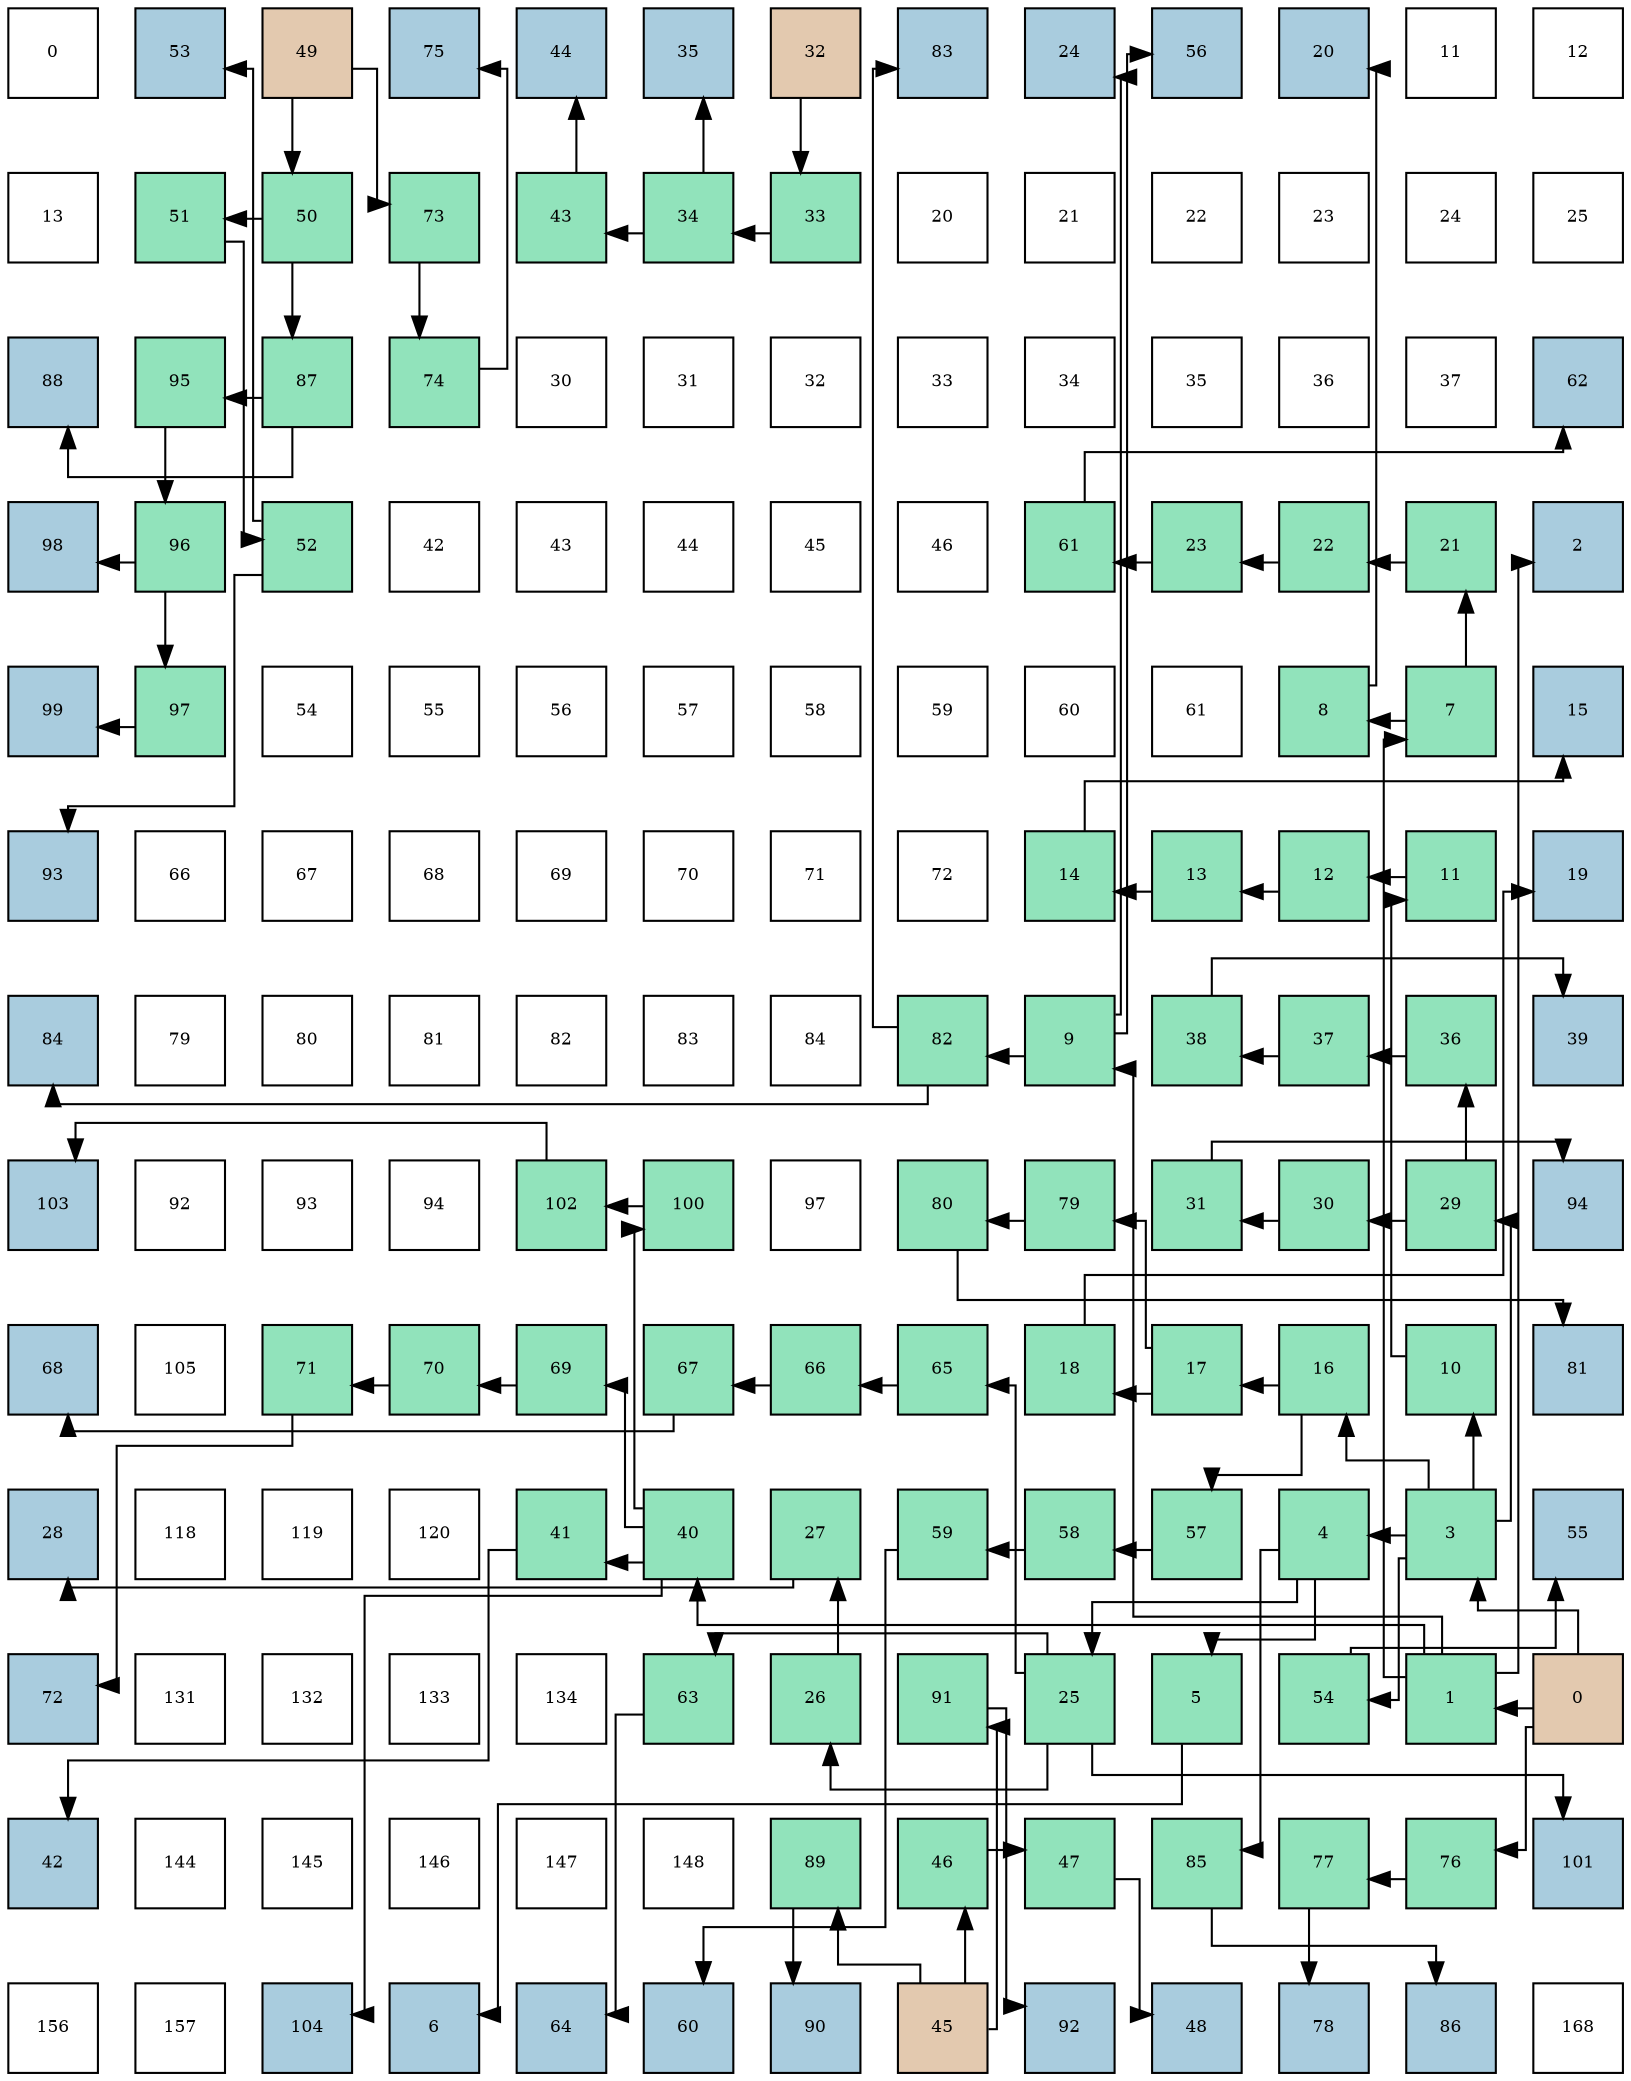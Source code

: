digraph layout{
 rankdir=TB;
 splines=ortho;
 node [style=filled shape=square fixedsize=true width=0.6];
0[label="0", fontsize=8, fillcolor="#ffffff"];
1[label="53", fontsize=8, fillcolor="#a9ccde"];
2[label="49", fontsize=8, fillcolor="#e3c9af"];
3[label="75", fontsize=8, fillcolor="#a9ccde"];
4[label="44", fontsize=8, fillcolor="#a9ccde"];
5[label="35", fontsize=8, fillcolor="#a9ccde"];
6[label="32", fontsize=8, fillcolor="#e3c9af"];
7[label="83", fontsize=8, fillcolor="#a9ccde"];
8[label="24", fontsize=8, fillcolor="#a9ccde"];
9[label="56", fontsize=8, fillcolor="#a9ccde"];
10[label="20", fontsize=8, fillcolor="#a9ccde"];
11[label="11", fontsize=8, fillcolor="#ffffff"];
12[label="12", fontsize=8, fillcolor="#ffffff"];
13[label="13", fontsize=8, fillcolor="#ffffff"];
14[label="51", fontsize=8, fillcolor="#91e3bb"];
15[label="50", fontsize=8, fillcolor="#91e3bb"];
16[label="73", fontsize=8, fillcolor="#91e3bb"];
17[label="43", fontsize=8, fillcolor="#91e3bb"];
18[label="34", fontsize=8, fillcolor="#91e3bb"];
19[label="33", fontsize=8, fillcolor="#91e3bb"];
20[label="20", fontsize=8, fillcolor="#ffffff"];
21[label="21", fontsize=8, fillcolor="#ffffff"];
22[label="22", fontsize=8, fillcolor="#ffffff"];
23[label="23", fontsize=8, fillcolor="#ffffff"];
24[label="24", fontsize=8, fillcolor="#ffffff"];
25[label="25", fontsize=8, fillcolor="#ffffff"];
26[label="88", fontsize=8, fillcolor="#a9ccde"];
27[label="95", fontsize=8, fillcolor="#91e3bb"];
28[label="87", fontsize=8, fillcolor="#91e3bb"];
29[label="74", fontsize=8, fillcolor="#91e3bb"];
30[label="30", fontsize=8, fillcolor="#ffffff"];
31[label="31", fontsize=8, fillcolor="#ffffff"];
32[label="32", fontsize=8, fillcolor="#ffffff"];
33[label="33", fontsize=8, fillcolor="#ffffff"];
34[label="34", fontsize=8, fillcolor="#ffffff"];
35[label="35", fontsize=8, fillcolor="#ffffff"];
36[label="36", fontsize=8, fillcolor="#ffffff"];
37[label="37", fontsize=8, fillcolor="#ffffff"];
38[label="62", fontsize=8, fillcolor="#a9ccde"];
39[label="98", fontsize=8, fillcolor="#a9ccde"];
40[label="96", fontsize=8, fillcolor="#91e3bb"];
41[label="52", fontsize=8, fillcolor="#91e3bb"];
42[label="42", fontsize=8, fillcolor="#ffffff"];
43[label="43", fontsize=8, fillcolor="#ffffff"];
44[label="44", fontsize=8, fillcolor="#ffffff"];
45[label="45", fontsize=8, fillcolor="#ffffff"];
46[label="46", fontsize=8, fillcolor="#ffffff"];
47[label="61", fontsize=8, fillcolor="#91e3bb"];
48[label="23", fontsize=8, fillcolor="#91e3bb"];
49[label="22", fontsize=8, fillcolor="#91e3bb"];
50[label="21", fontsize=8, fillcolor="#91e3bb"];
51[label="2", fontsize=8, fillcolor="#a9ccde"];
52[label="99", fontsize=8, fillcolor="#a9ccde"];
53[label="97", fontsize=8, fillcolor="#91e3bb"];
54[label="54", fontsize=8, fillcolor="#ffffff"];
55[label="55", fontsize=8, fillcolor="#ffffff"];
56[label="56", fontsize=8, fillcolor="#ffffff"];
57[label="57", fontsize=8, fillcolor="#ffffff"];
58[label="58", fontsize=8, fillcolor="#ffffff"];
59[label="59", fontsize=8, fillcolor="#ffffff"];
60[label="60", fontsize=8, fillcolor="#ffffff"];
61[label="61", fontsize=8, fillcolor="#ffffff"];
62[label="8", fontsize=8, fillcolor="#91e3bb"];
63[label="7", fontsize=8, fillcolor="#91e3bb"];
64[label="15", fontsize=8, fillcolor="#a9ccde"];
65[label="93", fontsize=8, fillcolor="#a9ccde"];
66[label="66", fontsize=8, fillcolor="#ffffff"];
67[label="67", fontsize=8, fillcolor="#ffffff"];
68[label="68", fontsize=8, fillcolor="#ffffff"];
69[label="69", fontsize=8, fillcolor="#ffffff"];
70[label="70", fontsize=8, fillcolor="#ffffff"];
71[label="71", fontsize=8, fillcolor="#ffffff"];
72[label="72", fontsize=8, fillcolor="#ffffff"];
73[label="14", fontsize=8, fillcolor="#91e3bb"];
74[label="13", fontsize=8, fillcolor="#91e3bb"];
75[label="12", fontsize=8, fillcolor="#91e3bb"];
76[label="11", fontsize=8, fillcolor="#91e3bb"];
77[label="19", fontsize=8, fillcolor="#a9ccde"];
78[label="84", fontsize=8, fillcolor="#a9ccde"];
79[label="79", fontsize=8, fillcolor="#ffffff"];
80[label="80", fontsize=8, fillcolor="#ffffff"];
81[label="81", fontsize=8, fillcolor="#ffffff"];
82[label="82", fontsize=8, fillcolor="#ffffff"];
83[label="83", fontsize=8, fillcolor="#ffffff"];
84[label="84", fontsize=8, fillcolor="#ffffff"];
85[label="82", fontsize=8, fillcolor="#91e3bb"];
86[label="9", fontsize=8, fillcolor="#91e3bb"];
87[label="38", fontsize=8, fillcolor="#91e3bb"];
88[label="37", fontsize=8, fillcolor="#91e3bb"];
89[label="36", fontsize=8, fillcolor="#91e3bb"];
90[label="39", fontsize=8, fillcolor="#a9ccde"];
91[label="103", fontsize=8, fillcolor="#a9ccde"];
92[label="92", fontsize=8, fillcolor="#ffffff"];
93[label="93", fontsize=8, fillcolor="#ffffff"];
94[label="94", fontsize=8, fillcolor="#ffffff"];
95[label="102", fontsize=8, fillcolor="#91e3bb"];
96[label="100", fontsize=8, fillcolor="#91e3bb"];
97[label="97", fontsize=8, fillcolor="#ffffff"];
98[label="80", fontsize=8, fillcolor="#91e3bb"];
99[label="79", fontsize=8, fillcolor="#91e3bb"];
100[label="31", fontsize=8, fillcolor="#91e3bb"];
101[label="30", fontsize=8, fillcolor="#91e3bb"];
102[label="29", fontsize=8, fillcolor="#91e3bb"];
103[label="94", fontsize=8, fillcolor="#a9ccde"];
104[label="68", fontsize=8, fillcolor="#a9ccde"];
105[label="105", fontsize=8, fillcolor="#ffffff"];
106[label="71", fontsize=8, fillcolor="#91e3bb"];
107[label="70", fontsize=8, fillcolor="#91e3bb"];
108[label="69", fontsize=8, fillcolor="#91e3bb"];
109[label="67", fontsize=8, fillcolor="#91e3bb"];
110[label="66", fontsize=8, fillcolor="#91e3bb"];
111[label="65", fontsize=8, fillcolor="#91e3bb"];
112[label="18", fontsize=8, fillcolor="#91e3bb"];
113[label="17", fontsize=8, fillcolor="#91e3bb"];
114[label="16", fontsize=8, fillcolor="#91e3bb"];
115[label="10", fontsize=8, fillcolor="#91e3bb"];
116[label="81", fontsize=8, fillcolor="#a9ccde"];
117[label="28", fontsize=8, fillcolor="#a9ccde"];
118[label="118", fontsize=8, fillcolor="#ffffff"];
119[label="119", fontsize=8, fillcolor="#ffffff"];
120[label="120", fontsize=8, fillcolor="#ffffff"];
121[label="41", fontsize=8, fillcolor="#91e3bb"];
122[label="40", fontsize=8, fillcolor="#91e3bb"];
123[label="27", fontsize=8, fillcolor="#91e3bb"];
124[label="59", fontsize=8, fillcolor="#91e3bb"];
125[label="58", fontsize=8, fillcolor="#91e3bb"];
126[label="57", fontsize=8, fillcolor="#91e3bb"];
127[label="4", fontsize=8, fillcolor="#91e3bb"];
128[label="3", fontsize=8, fillcolor="#91e3bb"];
129[label="55", fontsize=8, fillcolor="#a9ccde"];
130[label="72", fontsize=8, fillcolor="#a9ccde"];
131[label="131", fontsize=8, fillcolor="#ffffff"];
132[label="132", fontsize=8, fillcolor="#ffffff"];
133[label="133", fontsize=8, fillcolor="#ffffff"];
134[label="134", fontsize=8, fillcolor="#ffffff"];
135[label="63", fontsize=8, fillcolor="#91e3bb"];
136[label="26", fontsize=8, fillcolor="#91e3bb"];
137[label="91", fontsize=8, fillcolor="#91e3bb"];
138[label="25", fontsize=8, fillcolor="#91e3bb"];
139[label="5", fontsize=8, fillcolor="#91e3bb"];
140[label="54", fontsize=8, fillcolor="#91e3bb"];
141[label="1", fontsize=8, fillcolor="#91e3bb"];
142[label="0", fontsize=8, fillcolor="#e3c9af"];
143[label="42", fontsize=8, fillcolor="#a9ccde"];
144[label="144", fontsize=8, fillcolor="#ffffff"];
145[label="145", fontsize=8, fillcolor="#ffffff"];
146[label="146", fontsize=8, fillcolor="#ffffff"];
147[label="147", fontsize=8, fillcolor="#ffffff"];
148[label="148", fontsize=8, fillcolor="#ffffff"];
149[label="89", fontsize=8, fillcolor="#91e3bb"];
150[label="46", fontsize=8, fillcolor="#91e3bb"];
151[label="47", fontsize=8, fillcolor="#91e3bb"];
152[label="85", fontsize=8, fillcolor="#91e3bb"];
153[label="77", fontsize=8, fillcolor="#91e3bb"];
154[label="76", fontsize=8, fillcolor="#91e3bb"];
155[label="101", fontsize=8, fillcolor="#a9ccde"];
156[label="156", fontsize=8, fillcolor="#ffffff"];
157[label="157", fontsize=8, fillcolor="#ffffff"];
158[label="104", fontsize=8, fillcolor="#a9ccde"];
159[label="6", fontsize=8, fillcolor="#a9ccde"];
160[label="64", fontsize=8, fillcolor="#a9ccde"];
161[label="60", fontsize=8, fillcolor="#a9ccde"];
162[label="90", fontsize=8, fillcolor="#a9ccde"];
163[label="45", fontsize=8, fillcolor="#e3c9af"];
164[label="92", fontsize=8, fillcolor="#a9ccde"];
165[label="48", fontsize=8, fillcolor="#a9ccde"];
166[label="78", fontsize=8, fillcolor="#a9ccde"];
167[label="86", fontsize=8, fillcolor="#a9ccde"];
168[label="168", fontsize=8, fillcolor="#ffffff"];
edge [constraint=false, style=vis];142 -> 141;
142 -> 128;
142 -> 154;
141 -> 51;
141 -> 63;
141 -> 86;
141 -> 122;
128 -> 127;
128 -> 115;
128 -> 114;
128 -> 102;
128 -> 140;
127 -> 139;
127 -> 138;
127 -> 152;
139 -> 159;
63 -> 62;
63 -> 50;
62 -> 10;
86 -> 8;
86 -> 9;
86 -> 85;
115 -> 76;
76 -> 75;
75 -> 74;
74 -> 73;
73 -> 64;
114 -> 113;
114 -> 126;
113 -> 112;
113 -> 99;
112 -> 77;
50 -> 49;
49 -> 48;
48 -> 47;
138 -> 136;
138 -> 135;
138 -> 111;
138 -> 155;
136 -> 123;
123 -> 117;
102 -> 101;
102 -> 89;
101 -> 100;
100 -> 103;
6 -> 19;
19 -> 18;
18 -> 5;
18 -> 17;
89 -> 88;
88 -> 87;
87 -> 90;
122 -> 121;
122 -> 108;
122 -> 96;
122 -> 158;
121 -> 143;
17 -> 4;
163 -> 150;
163 -> 149;
163 -> 137;
150 -> 151;
151 -> 165;
2 -> 15;
2 -> 16;
15 -> 14;
15 -> 28;
14 -> 41;
41 -> 1;
41 -> 65;
140 -> 129;
126 -> 125;
125 -> 124;
124 -> 161;
47 -> 38;
135 -> 160;
111 -> 110;
110 -> 109;
109 -> 104;
108 -> 107;
107 -> 106;
106 -> 130;
16 -> 29;
29 -> 3;
154 -> 153;
153 -> 166;
99 -> 98;
98 -> 116;
85 -> 7;
85 -> 78;
152 -> 167;
28 -> 26;
28 -> 27;
149 -> 162;
137 -> 164;
27 -> 40;
40 -> 53;
40 -> 39;
53 -> 52;
96 -> 95;
95 -> 91;
edge [constraint=true, style=invis];
0 -> 13 -> 26 -> 39 -> 52 -> 65 -> 78 -> 91 -> 104 -> 117 -> 130 -> 143 -> 156;
1 -> 14 -> 27 -> 40 -> 53 -> 66 -> 79 -> 92 -> 105 -> 118 -> 131 -> 144 -> 157;
2 -> 15 -> 28 -> 41 -> 54 -> 67 -> 80 -> 93 -> 106 -> 119 -> 132 -> 145 -> 158;
3 -> 16 -> 29 -> 42 -> 55 -> 68 -> 81 -> 94 -> 107 -> 120 -> 133 -> 146 -> 159;
4 -> 17 -> 30 -> 43 -> 56 -> 69 -> 82 -> 95 -> 108 -> 121 -> 134 -> 147 -> 160;
5 -> 18 -> 31 -> 44 -> 57 -> 70 -> 83 -> 96 -> 109 -> 122 -> 135 -> 148 -> 161;
6 -> 19 -> 32 -> 45 -> 58 -> 71 -> 84 -> 97 -> 110 -> 123 -> 136 -> 149 -> 162;
7 -> 20 -> 33 -> 46 -> 59 -> 72 -> 85 -> 98 -> 111 -> 124 -> 137 -> 150 -> 163;
8 -> 21 -> 34 -> 47 -> 60 -> 73 -> 86 -> 99 -> 112 -> 125 -> 138 -> 151 -> 164;
9 -> 22 -> 35 -> 48 -> 61 -> 74 -> 87 -> 100 -> 113 -> 126 -> 139 -> 152 -> 165;
10 -> 23 -> 36 -> 49 -> 62 -> 75 -> 88 -> 101 -> 114 -> 127 -> 140 -> 153 -> 166;
11 -> 24 -> 37 -> 50 -> 63 -> 76 -> 89 -> 102 -> 115 -> 128 -> 141 -> 154 -> 167;
12 -> 25 -> 38 -> 51 -> 64 -> 77 -> 90 -> 103 -> 116 -> 129 -> 142 -> 155 -> 168;
rank = same {0 -> 1 -> 2 -> 3 -> 4 -> 5 -> 6 -> 7 -> 8 -> 9 -> 10 -> 11 -> 12};
rank = same {13 -> 14 -> 15 -> 16 -> 17 -> 18 -> 19 -> 20 -> 21 -> 22 -> 23 -> 24 -> 25};
rank = same {26 -> 27 -> 28 -> 29 -> 30 -> 31 -> 32 -> 33 -> 34 -> 35 -> 36 -> 37 -> 38};
rank = same {39 -> 40 -> 41 -> 42 -> 43 -> 44 -> 45 -> 46 -> 47 -> 48 -> 49 -> 50 -> 51};
rank = same {52 -> 53 -> 54 -> 55 -> 56 -> 57 -> 58 -> 59 -> 60 -> 61 -> 62 -> 63 -> 64};
rank = same {65 -> 66 -> 67 -> 68 -> 69 -> 70 -> 71 -> 72 -> 73 -> 74 -> 75 -> 76 -> 77};
rank = same {78 -> 79 -> 80 -> 81 -> 82 -> 83 -> 84 -> 85 -> 86 -> 87 -> 88 -> 89 -> 90};
rank = same {91 -> 92 -> 93 -> 94 -> 95 -> 96 -> 97 -> 98 -> 99 -> 100 -> 101 -> 102 -> 103};
rank = same {104 -> 105 -> 106 -> 107 -> 108 -> 109 -> 110 -> 111 -> 112 -> 113 -> 114 -> 115 -> 116};
rank = same {117 -> 118 -> 119 -> 120 -> 121 -> 122 -> 123 -> 124 -> 125 -> 126 -> 127 -> 128 -> 129};
rank = same {130 -> 131 -> 132 -> 133 -> 134 -> 135 -> 136 -> 137 -> 138 -> 139 -> 140 -> 141 -> 142};
rank = same {143 -> 144 -> 145 -> 146 -> 147 -> 148 -> 149 -> 150 -> 151 -> 152 -> 153 -> 154 -> 155};
rank = same {156 -> 157 -> 158 -> 159 -> 160 -> 161 -> 162 -> 163 -> 164 -> 165 -> 166 -> 167 -> 168};
}